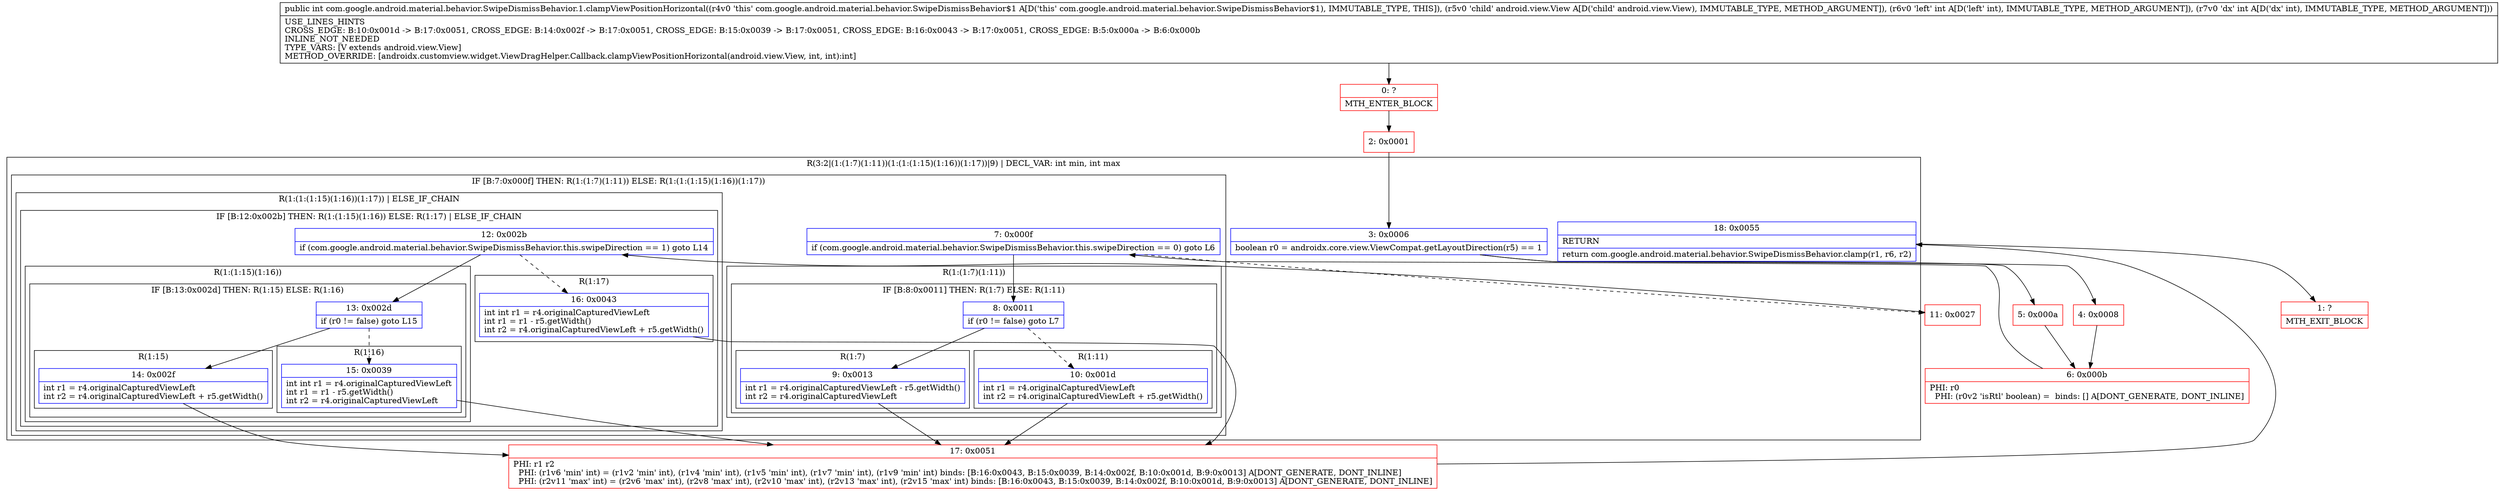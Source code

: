 digraph "CFG forcom.google.android.material.behavior.SwipeDismissBehavior.1.clampViewPositionHorizontal(Landroid\/view\/View;II)I" {
subgraph cluster_Region_1025849755 {
label = "R(3:2|(1:(1:7)(1:11))(1:(1:(1:15)(1:16))(1:17))|9) | DECL_VAR: int min, int max\l";
node [shape=record,color=blue];
Node_3 [shape=record,label="{3\:\ 0x0006|boolean r0 = androidx.core.view.ViewCompat.getLayoutDirection(r5) == 1\l}"];
subgraph cluster_IfRegion_4576269 {
label = "IF [B:7:0x000f] THEN: R(1:(1:7)(1:11)) ELSE: R(1:(1:(1:15)(1:16))(1:17))";
node [shape=record,color=blue];
Node_7 [shape=record,label="{7\:\ 0x000f|if (com.google.android.material.behavior.SwipeDismissBehavior.this.swipeDirection == 0) goto L6\l}"];
subgraph cluster_Region_868810199 {
label = "R(1:(1:7)(1:11))";
node [shape=record,color=blue];
subgraph cluster_IfRegion_1345262859 {
label = "IF [B:8:0x0011] THEN: R(1:7) ELSE: R(1:11)";
node [shape=record,color=blue];
Node_8 [shape=record,label="{8\:\ 0x0011|if (r0 != false) goto L7\l}"];
subgraph cluster_Region_983902537 {
label = "R(1:7)";
node [shape=record,color=blue];
Node_9 [shape=record,label="{9\:\ 0x0013|int r1 = r4.originalCapturedViewLeft \- r5.getWidth()\lint r2 = r4.originalCapturedViewLeft\l}"];
}
subgraph cluster_Region_1883003954 {
label = "R(1:11)";
node [shape=record,color=blue];
Node_10 [shape=record,label="{10\:\ 0x001d|int r1 = r4.originalCapturedViewLeft\lint r2 = r4.originalCapturedViewLeft + r5.getWidth()\l}"];
}
}
}
subgraph cluster_Region_1894547202 {
label = "R(1:(1:(1:15)(1:16))(1:17)) | ELSE_IF_CHAIN\l";
node [shape=record,color=blue];
subgraph cluster_IfRegion_1294366519 {
label = "IF [B:12:0x002b] THEN: R(1:(1:15)(1:16)) ELSE: R(1:17) | ELSE_IF_CHAIN\l";
node [shape=record,color=blue];
Node_12 [shape=record,label="{12\:\ 0x002b|if (com.google.android.material.behavior.SwipeDismissBehavior.this.swipeDirection == 1) goto L14\l}"];
subgraph cluster_Region_1676486434 {
label = "R(1:(1:15)(1:16))";
node [shape=record,color=blue];
subgraph cluster_IfRegion_887346771 {
label = "IF [B:13:0x002d] THEN: R(1:15) ELSE: R(1:16)";
node [shape=record,color=blue];
Node_13 [shape=record,label="{13\:\ 0x002d|if (r0 != false) goto L15\l}"];
subgraph cluster_Region_1523009655 {
label = "R(1:15)";
node [shape=record,color=blue];
Node_14 [shape=record,label="{14\:\ 0x002f|int r1 = r4.originalCapturedViewLeft\lint r2 = r4.originalCapturedViewLeft + r5.getWidth()\l}"];
}
subgraph cluster_Region_1919454332 {
label = "R(1:16)";
node [shape=record,color=blue];
Node_15 [shape=record,label="{15\:\ 0x0039|int int r1 = r4.originalCapturedViewLeft\lint r1 = r1 \- r5.getWidth()\lint r2 = r4.originalCapturedViewLeft\l}"];
}
}
}
subgraph cluster_Region_1712691396 {
label = "R(1:17)";
node [shape=record,color=blue];
Node_16 [shape=record,label="{16\:\ 0x0043|int int r1 = r4.originalCapturedViewLeft\lint r1 = r1 \- r5.getWidth()\lint r2 = r4.originalCapturedViewLeft + r5.getWidth()\l}"];
}
}
}
}
Node_18 [shape=record,label="{18\:\ 0x0055|RETURN\l|return com.google.android.material.behavior.SwipeDismissBehavior.clamp(r1, r6, r2)\l}"];
}
Node_0 [shape=record,color=red,label="{0\:\ ?|MTH_ENTER_BLOCK\l}"];
Node_2 [shape=record,color=red,label="{2\:\ 0x0001}"];
Node_4 [shape=record,color=red,label="{4\:\ 0x0008}"];
Node_6 [shape=record,color=red,label="{6\:\ 0x000b|PHI: r0 \l  PHI: (r0v2 'isRtl' boolean) =  binds: [] A[DONT_GENERATE, DONT_INLINE]\l}"];
Node_17 [shape=record,color=red,label="{17\:\ 0x0051|PHI: r1 r2 \l  PHI: (r1v6 'min' int) = (r1v2 'min' int), (r1v4 'min' int), (r1v5 'min' int), (r1v7 'min' int), (r1v9 'min' int) binds: [B:16:0x0043, B:15:0x0039, B:14:0x002f, B:10:0x001d, B:9:0x0013] A[DONT_GENERATE, DONT_INLINE]\l  PHI: (r2v11 'max' int) = (r2v6 'max' int), (r2v8 'max' int), (r2v10 'max' int), (r2v13 'max' int), (r2v15 'max' int) binds: [B:16:0x0043, B:15:0x0039, B:14:0x002f, B:10:0x001d, B:9:0x0013] A[DONT_GENERATE, DONT_INLINE]\l}"];
Node_1 [shape=record,color=red,label="{1\:\ ?|MTH_EXIT_BLOCK\l}"];
Node_11 [shape=record,color=red,label="{11\:\ 0x0027}"];
Node_5 [shape=record,color=red,label="{5\:\ 0x000a}"];
MethodNode[shape=record,label="{public int com.google.android.material.behavior.SwipeDismissBehavior.1.clampViewPositionHorizontal((r4v0 'this' com.google.android.material.behavior.SwipeDismissBehavior$1 A[D('this' com.google.android.material.behavior.SwipeDismissBehavior$1), IMMUTABLE_TYPE, THIS]), (r5v0 'child' android.view.View A[D('child' android.view.View), IMMUTABLE_TYPE, METHOD_ARGUMENT]), (r6v0 'left' int A[D('left' int), IMMUTABLE_TYPE, METHOD_ARGUMENT]), (r7v0 'dx' int A[D('dx' int), IMMUTABLE_TYPE, METHOD_ARGUMENT]))  | USE_LINES_HINTS\lCROSS_EDGE: B:10:0x001d \-\> B:17:0x0051, CROSS_EDGE: B:14:0x002f \-\> B:17:0x0051, CROSS_EDGE: B:15:0x0039 \-\> B:17:0x0051, CROSS_EDGE: B:16:0x0043 \-\> B:17:0x0051, CROSS_EDGE: B:5:0x000a \-\> B:6:0x000b\lINLINE_NOT_NEEDED\lTYPE_VARS: [V extends android.view.View]\lMETHOD_OVERRIDE: [androidx.customview.widget.ViewDragHelper.Callback.clampViewPositionHorizontal(android.view.View, int, int):int]\l}"];
MethodNode -> Node_0;Node_3 -> Node_4;
Node_3 -> Node_5;
Node_7 -> Node_8;
Node_7 -> Node_11[style=dashed];
Node_8 -> Node_9;
Node_8 -> Node_10[style=dashed];
Node_9 -> Node_17;
Node_10 -> Node_17;
Node_12 -> Node_13;
Node_12 -> Node_16[style=dashed];
Node_13 -> Node_14;
Node_13 -> Node_15[style=dashed];
Node_14 -> Node_17;
Node_15 -> Node_17;
Node_16 -> Node_17;
Node_18 -> Node_1;
Node_0 -> Node_2;
Node_2 -> Node_3;
Node_4 -> Node_6;
Node_6 -> Node_7;
Node_17 -> Node_18;
Node_11 -> Node_12;
Node_5 -> Node_6;
}

